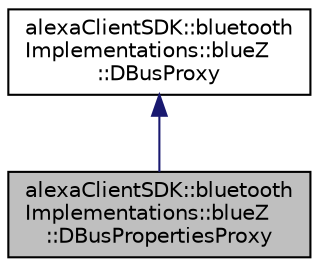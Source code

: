 digraph "alexaClientSDK::bluetoothImplementations::blueZ::DBusPropertiesProxy"
{
  edge [fontname="Helvetica",fontsize="10",labelfontname="Helvetica",labelfontsize="10"];
  node [fontname="Helvetica",fontsize="10",shape=record];
  Node0 [label="alexaClientSDK::bluetooth\lImplementations::blueZ\l::DBusPropertiesProxy",height=0.2,width=0.4,color="black", fillcolor="grey75", style="filled", fontcolor="black"];
  Node1 -> Node0 [dir="back",color="midnightblue",fontsize="10",style="solid",fontname="Helvetica"];
  Node1 [label="alexaClientSDK::bluetooth\lImplementations::blueZ\l::DBusProxy",height=0.2,width=0.4,color="black", fillcolor="white", style="filled",URL="$classalexa_client_s_d_k_1_1bluetooth_implementations_1_1blue_z_1_1_d_bus_proxy.html"];
}
